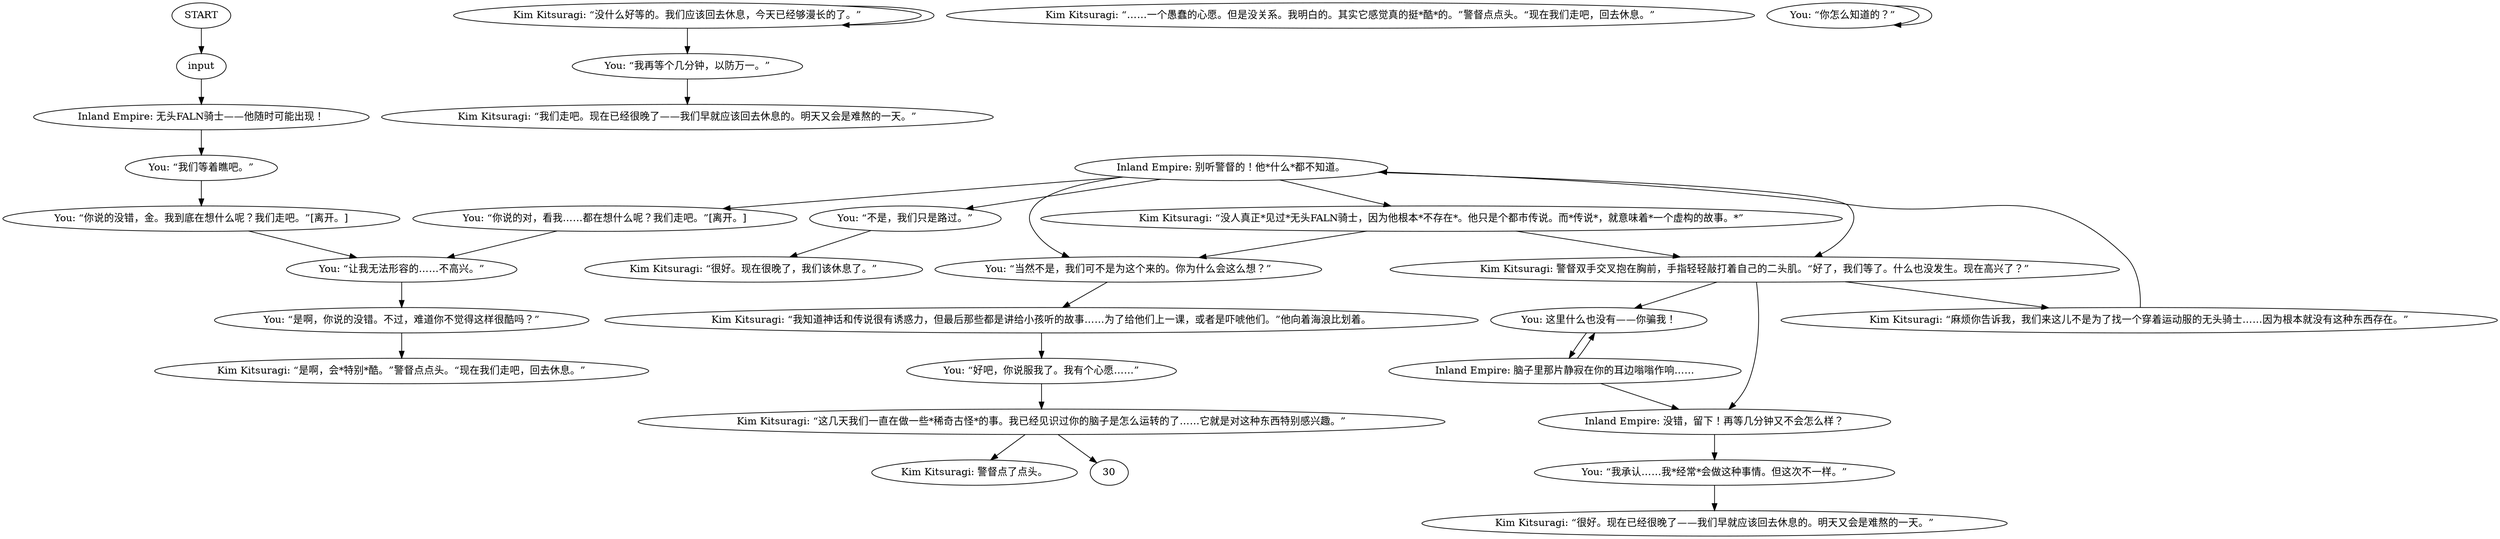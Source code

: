 # CANAL ORB / faln at night
# idiot doom spiral story reaction orb -- the faln rider (not) appearing at the canal at night.
# ==================================================
digraph G {
	  0 [label="START"];
	  1 [label="input"];
	  2 [label="You: “我再等个几分钟，以防万一。”"];
	  3 [label="Kim Kitsuragi: “是啊，会*特别*酷。”警督点点头。“现在我们走吧，回去休息。”"];
	  4 [label="Kim Kitsuragi: “很好。现在已经很晚了——我们早就应该回去休息的。明天又会是难熬的一天。”"];
	  5 [label="You: “不是，我们只是路过。”"];
	  6 [label="Inland Empire: 脑子里那片静寂在你的耳边嗡嗡作响……"];
	  7 [label="Inland Empire: 别听警督的！他*什么*都不知道。"];
	  8 [label="Kim Kitsuragi: “很好。现在很晚了，我们该休息了。”"];
	  9 [label="Inland Empire: 无头FALN骑士——他随时可能出现！"];
	  10 [label="Kim Kitsuragi: “……一个愚蠢的心愿。但是没关系。我明白的。其实它感觉真的挺*酷*的。”警督点点头。“现在我们走吧，回去休息。”"];
	  11 [label="Kim Kitsuragi: “这几天我们一直在做一些*稀奇古怪*的事。我已经见识过你的脑子是怎么运转的了……它就是对这种东西特别感兴趣。”"];
	  12 [label="Kim Kitsuragi: “我知道神话和传说很有诱惑力，但最后那些都是讲给小孩听的故事……为了给他们上一课，或者是吓唬他们。”他向着海浪比划着。"];
	  13 [label="You: “是啊，你说的没错。不过，难道你不觉得这样很酷吗？”"];
	  14 [label="You: “当然不是，我们可不是为这个来的。你为什么会这么想？”"];
	  15 [label="Kim Kitsuragi: “没人真正*见过*无头FALN骑士，因为他根本*不存在*。他只是个都市传说。而*传说*，就意味着*一个虚构的故事。*”"];
	  16 [label="You: “你怎么知道的？”"];
	  17 [label="You: “你说的对，看我……都在想什么呢？我们走吧。”[离开。]"];
	  18 [label="Kim Kitsuragi: “没什么好等的。我们应该回去休息，今天已经够漫长的了。”"];
	  19 [label="You: “你说的没错，金。我到底在想什么呢？我们走吧。”[离开。]"];
	  20 [label="You: 这里什么也没有——你骗我！"];
	  21 [label="Kim Kitsuragi: “麻烦你告诉我，我们来这儿不是为了找一个穿着运动服的无头骑士……因为根本就没有这种东西存在。”"];
	  22 [label="You: “我们等着瞧吧。”"];
	  23 [label="Kim Kitsuragi: 警督双手交叉抱在胸前，手指轻轻敲打着自己的二头肌。“好了，我们等了。什么也没发生。现在高兴了？”"];
	  24 [label="You: “我承认……我*经常*会做这种事情。但这次不一样。”"];
	  25 [label="Kim Kitsuragi: 警督点了点头。"];
	  26 [label="You: “让我无法形容的……不高兴。”"];
	  27 [label="Inland Empire: 没错，留下！再等几分钟又不会怎么样？"];
	  28 [label="Kim Kitsuragi: “我们走吧。现在已经很晚了——我们早就应该回去休息的。明天又会是难熬的一天。”"];
	  29 [label="You: “好吧，你说服我了。我有个心愿……”"];
	  0 -> 1
	  1 -> 9
	  2 -> 28
	  5 -> 8
	  6 -> 27
	  6 -> 20
	  7 -> 5
	  7 -> 14
	  7 -> 15
	  7 -> 17
	  7 -> 23
	  9 -> 22
	  11 -> 25
	  11 -> 30
	  12 -> 29
	  13 -> 3
	  14 -> 12
	  15 -> 14
	  15 -> 23
	  16 -> 16
	  17 -> 26
	  18 -> 2
	  18 -> 18
	  19 -> 26
	  20 -> 6
	  21 -> 7
	  22 -> 19
	  23 -> 27
	  23 -> 20
	  23 -> 21
	  24 -> 4
	  26 -> 13
	  27 -> 24
	  29 -> 11
}

